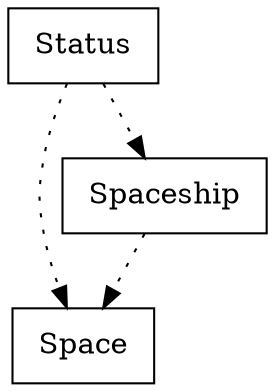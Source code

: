 digraph {
Space [ label=" Space " shape= box ]
Spaceship [ label=" Spaceship " shape= box ]
Status [ label=" Status " shape= box ]

"Spaceship" -> "Space" [style= dotted ]
"Status" -> "Space" [style= dotted ]
"Status" -> "Spaceship" [style= dotted ]
}

